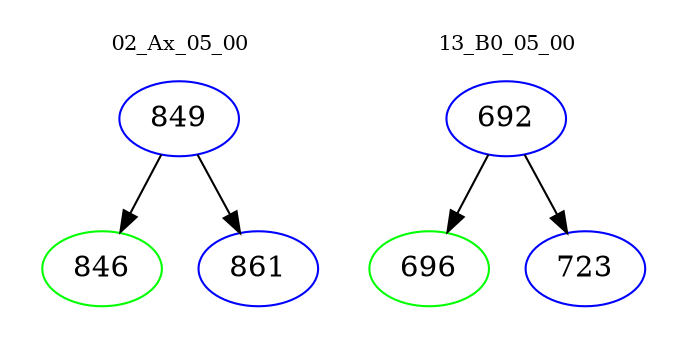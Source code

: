 digraph{
subgraph cluster_0 {
color = white
label = "02_Ax_05_00";
fontsize=10;
T0_849 [label="849", color="blue"]
T0_849 -> T0_846 [color="black"]
T0_846 [label="846", color="green"]
T0_849 -> T0_861 [color="black"]
T0_861 [label="861", color="blue"]
}
subgraph cluster_1 {
color = white
label = "13_B0_05_00";
fontsize=10;
T1_692 [label="692", color="blue"]
T1_692 -> T1_696 [color="black"]
T1_696 [label="696", color="green"]
T1_692 -> T1_723 [color="black"]
T1_723 [label="723", color="blue"]
}
}
